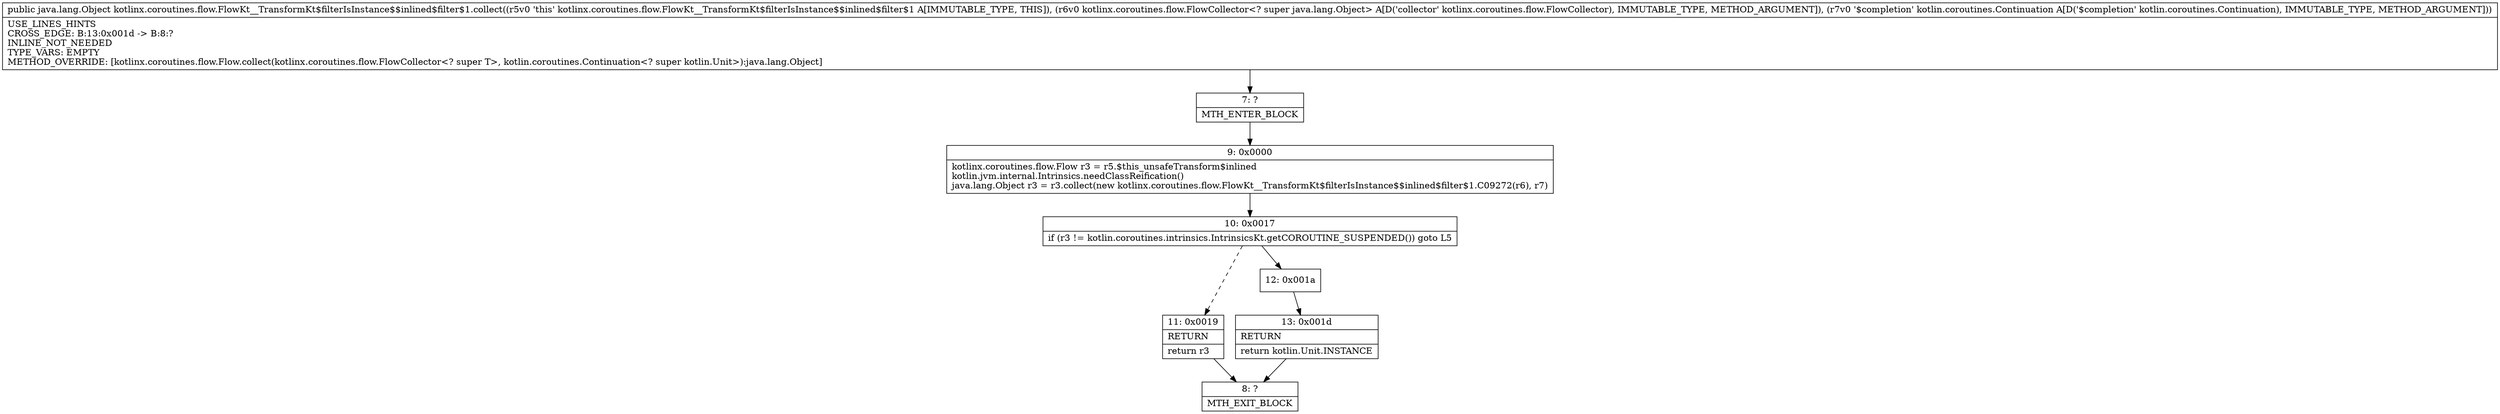 digraph "CFG forkotlinx.coroutines.flow.FlowKt__TransformKt$filterIsInstance$$inlined$filter$1.collect(Lkotlinx\/coroutines\/flow\/FlowCollector;Lkotlin\/coroutines\/Continuation;)Ljava\/lang\/Object;" {
Node_7 [shape=record,label="{7\:\ ?|MTH_ENTER_BLOCK\l}"];
Node_9 [shape=record,label="{9\:\ 0x0000|kotlinx.coroutines.flow.Flow r3 = r5.$this_unsafeTransform$inlined\lkotlin.jvm.internal.Intrinsics.needClassReification()\ljava.lang.Object r3 = r3.collect(new kotlinx.coroutines.flow.FlowKt__TransformKt$filterIsInstance$$inlined$filter$1.C09272(r6), r7)\l}"];
Node_10 [shape=record,label="{10\:\ 0x0017|if (r3 != kotlin.coroutines.intrinsics.IntrinsicsKt.getCOROUTINE_SUSPENDED()) goto L5\l}"];
Node_11 [shape=record,label="{11\:\ 0x0019|RETURN\l|return r3\l}"];
Node_8 [shape=record,label="{8\:\ ?|MTH_EXIT_BLOCK\l}"];
Node_12 [shape=record,label="{12\:\ 0x001a}"];
Node_13 [shape=record,label="{13\:\ 0x001d|RETURN\l|return kotlin.Unit.INSTANCE\l}"];
MethodNode[shape=record,label="{public java.lang.Object kotlinx.coroutines.flow.FlowKt__TransformKt$filterIsInstance$$inlined$filter$1.collect((r5v0 'this' kotlinx.coroutines.flow.FlowKt__TransformKt$filterIsInstance$$inlined$filter$1 A[IMMUTABLE_TYPE, THIS]), (r6v0 kotlinx.coroutines.flow.FlowCollector\<? super java.lang.Object\> A[D('collector' kotlinx.coroutines.flow.FlowCollector), IMMUTABLE_TYPE, METHOD_ARGUMENT]), (r7v0 '$completion' kotlin.coroutines.Continuation A[D('$completion' kotlin.coroutines.Continuation), IMMUTABLE_TYPE, METHOD_ARGUMENT]))  | USE_LINES_HINTS\lCROSS_EDGE: B:13:0x001d \-\> B:8:?\lINLINE_NOT_NEEDED\lTYPE_VARS: EMPTY\lMETHOD_OVERRIDE: [kotlinx.coroutines.flow.Flow.collect(kotlinx.coroutines.flow.FlowCollector\<? super T\>, kotlin.coroutines.Continuation\<? super kotlin.Unit\>):java.lang.Object]\l}"];
MethodNode -> Node_7;Node_7 -> Node_9;
Node_9 -> Node_10;
Node_10 -> Node_11[style=dashed];
Node_10 -> Node_12;
Node_11 -> Node_8;
Node_12 -> Node_13;
Node_13 -> Node_8;
}

